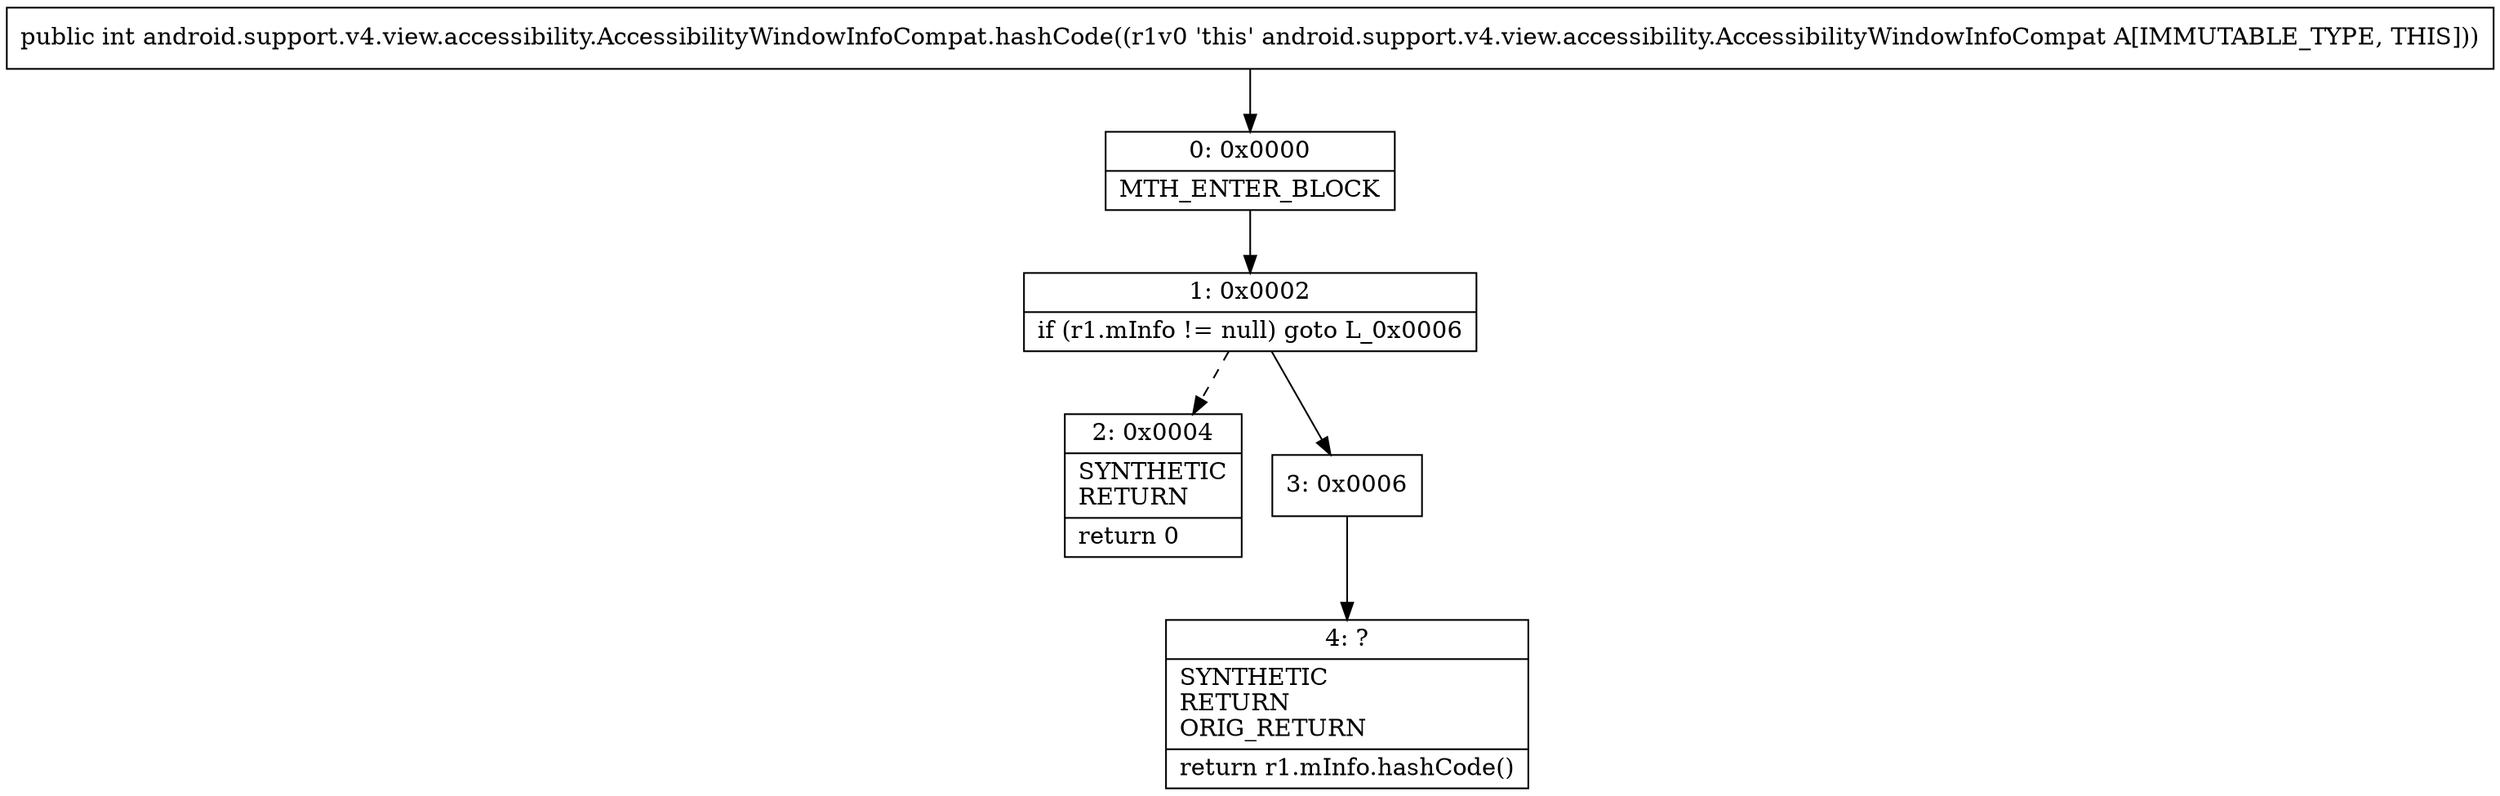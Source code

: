 digraph "CFG forandroid.support.v4.view.accessibility.AccessibilityWindowInfoCompat.hashCode()I" {
Node_0 [shape=record,label="{0\:\ 0x0000|MTH_ENTER_BLOCK\l}"];
Node_1 [shape=record,label="{1\:\ 0x0002|if (r1.mInfo != null) goto L_0x0006\l}"];
Node_2 [shape=record,label="{2\:\ 0x0004|SYNTHETIC\lRETURN\l|return 0\l}"];
Node_3 [shape=record,label="{3\:\ 0x0006}"];
Node_4 [shape=record,label="{4\:\ ?|SYNTHETIC\lRETURN\lORIG_RETURN\l|return r1.mInfo.hashCode()\l}"];
MethodNode[shape=record,label="{public int android.support.v4.view.accessibility.AccessibilityWindowInfoCompat.hashCode((r1v0 'this' android.support.v4.view.accessibility.AccessibilityWindowInfoCompat A[IMMUTABLE_TYPE, THIS])) }"];
MethodNode -> Node_0;
Node_0 -> Node_1;
Node_1 -> Node_2[style=dashed];
Node_1 -> Node_3;
Node_3 -> Node_4;
}

